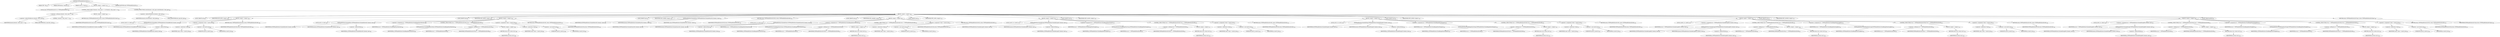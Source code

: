 digraph "TIFFReadDirEntryShort" {  
"78881" [label = <(METHOD,TIFFReadDirEntryShort)<SUB>477</SUB>> ]
"78882" [label = <(PARAM,TIFF *tif)<SUB>478</SUB>> ]
"78883" [label = <(PARAM,TIFFDirEntry *direntry)<SUB>478</SUB>> ]
"78884" [label = <(PARAM,uint16_t *value)<SUB>478</SUB>> ]
"78885" [label = <(BLOCK,&lt;empty&gt;,&lt;empty&gt;)<SUB>479</SUB>> ]
"78886" [label = <(LOCAL,enum TIFFReadDirEntryErr err: TIFFReadDirEntryErr)<SUB>480</SUB>> ]
"78887" [label = <(CONTROL_STRUCTURE,if (direntry-&gt;tdir_count != 1),if (direntry-&gt;tdir_count != 1))<SUB>481</SUB>> ]
"78888" [label = <(&lt;operator&gt;.notEquals,direntry-&gt;tdir_count != 1)<SUB>481</SUB>> ]
"78889" [label = <(&lt;operator&gt;.indirectFieldAccess,direntry-&gt;tdir_count)<SUB>481</SUB>> ]
"78890" [label = <(IDENTIFIER,direntry,direntry-&gt;tdir_count != 1)<SUB>481</SUB>> ]
"78891" [label = <(FIELD_IDENTIFIER,tdir_count,tdir_count)<SUB>481</SUB>> ]
"78892" [label = <(LITERAL,1,direntry-&gt;tdir_count != 1)<SUB>481</SUB>> ]
"78893" [label = <(BLOCK,&lt;empty&gt;,&lt;empty&gt;)<SUB>482</SUB>> ]
"78894" [label = <(RETURN,return (TIFFReadDirEntryErrCount);,return (TIFFReadDirEntryErrCount);)<SUB>482</SUB>> ]
"78895" [label = <(IDENTIFIER,TIFFReadDirEntryErrCount,return (TIFFReadDirEntryErrCount);)<SUB>482</SUB>> ]
"78896" [label = <(CONTROL_STRUCTURE,switch(direntry-&gt;tdir_type),switch(direntry-&gt;tdir_type))<SUB>483</SUB>> ]
"78897" [label = <(&lt;operator&gt;.indirectFieldAccess,direntry-&gt;tdir_type)<SUB>483</SUB>> ]
"78898" [label = <(IDENTIFIER,direntry,switch(direntry-&gt;tdir_type))<SUB>483</SUB>> ]
"78899" [label = <(FIELD_IDENTIFIER,tdir_type,tdir_type)<SUB>483</SUB>> ]
"78900" [label = <(BLOCK,&lt;empty&gt;,&lt;empty&gt;)<SUB>484</SUB>> ]
"78901" [label = <(JUMP_TARGET,case)<SUB>485</SUB>> ]
"78902" [label = <(IDENTIFIER,TIFF_BYTE,&lt;empty&gt;)<SUB>485</SUB>> ]
"78903" [label = <(BLOCK,&lt;empty&gt;,&lt;empty&gt;)<SUB>486</SUB>> ]
"78904" [label = <(LOCAL,uint8_t m: uint8_t)<SUB>487</SUB>> ]
"78905" [label = <(TIFFReadDirEntryCheckedByte,TIFFReadDirEntryCheckedByte(tif, direntry, &amp;m))<SUB>488</SUB>> ]
"78906" [label = <(IDENTIFIER,tif,TIFFReadDirEntryCheckedByte(tif, direntry, &amp;m))<SUB>488</SUB>> ]
"78907" [label = <(IDENTIFIER,direntry,TIFFReadDirEntryCheckedByte(tif, direntry, &amp;m))<SUB>488</SUB>> ]
"78908" [label = <(&lt;operator&gt;.addressOf,&amp;m)<SUB>488</SUB>> ]
"78909" [label = <(IDENTIFIER,m,TIFFReadDirEntryCheckedByte(tif, direntry, &amp;m))<SUB>488</SUB>> ]
"78910" [label = <(&lt;operator&gt;.assignment,*value = (uint16_t)m)<SUB>489</SUB>> ]
"78911" [label = <(&lt;operator&gt;.indirection,*value)<SUB>489</SUB>> ]
"78912" [label = <(IDENTIFIER,value,*value = (uint16_t)m)<SUB>489</SUB>> ]
"78913" [label = <(&lt;operator&gt;.cast,(uint16_t)m)<SUB>489</SUB>> ]
"78914" [label = <(UNKNOWN,uint16_t,uint16_t)<SUB>489</SUB>> ]
"78915" [label = <(IDENTIFIER,m,(uint16_t)m)<SUB>489</SUB>> ]
"78916" [label = <(RETURN,return (TIFFReadDirEntryErrOk);,return (TIFFReadDirEntryErrOk);)<SUB>490</SUB>> ]
"78917" [label = <(IDENTIFIER,TIFFReadDirEntryErrOk,return (TIFFReadDirEntryErrOk);)<SUB>490</SUB>> ]
"78918" [label = <(JUMP_TARGET,case)<SUB>492</SUB>> ]
"78919" [label = <(IDENTIFIER,TIFF_SBYTE,&lt;empty&gt;)<SUB>492</SUB>> ]
"78920" [label = <(BLOCK,&lt;empty&gt;,&lt;empty&gt;)<SUB>493</SUB>> ]
"78921" [label = <(LOCAL,int8_t m: int8_t)<SUB>494</SUB>> ]
"78922" [label = <(TIFFReadDirEntryCheckedSbyte,TIFFReadDirEntryCheckedSbyte(tif, direntry, &amp;m))<SUB>495</SUB>> ]
"78923" [label = <(IDENTIFIER,tif,TIFFReadDirEntryCheckedSbyte(tif, direntry, &amp;m))<SUB>495</SUB>> ]
"78924" [label = <(IDENTIFIER,direntry,TIFFReadDirEntryCheckedSbyte(tif, direntry, &amp;m))<SUB>495</SUB>> ]
"78925" [label = <(&lt;operator&gt;.addressOf,&amp;m)<SUB>495</SUB>> ]
"78926" [label = <(IDENTIFIER,m,TIFFReadDirEntryCheckedSbyte(tif, direntry, &amp;m))<SUB>495</SUB>> ]
"78927" [label = <(&lt;operator&gt;.assignment,err = TIFFReadDirEntryCheckRangeShortSbyte(m))<SUB>496</SUB>> ]
"78928" [label = <(IDENTIFIER,err,err = TIFFReadDirEntryCheckRangeShortSbyte(m))<SUB>496</SUB>> ]
"78929" [label = <(TIFFReadDirEntryCheckRangeShortSbyte,TIFFReadDirEntryCheckRangeShortSbyte(m))<SUB>496</SUB>> ]
"78930" [label = <(IDENTIFIER,m,TIFFReadDirEntryCheckRangeShortSbyte(m))<SUB>496</SUB>> ]
"78931" [label = <(CONTROL_STRUCTURE,if (err != TIFFReadDirEntryErrOk),if (err != TIFFReadDirEntryErrOk))<SUB>497</SUB>> ]
"78932" [label = <(&lt;operator&gt;.notEquals,err != TIFFReadDirEntryErrOk)<SUB>497</SUB>> ]
"78933" [label = <(IDENTIFIER,err,err != TIFFReadDirEntryErrOk)<SUB>497</SUB>> ]
"78934" [label = <(IDENTIFIER,TIFFReadDirEntryErrOk,err != TIFFReadDirEntryErrOk)<SUB>497</SUB>> ]
"78935" [label = <(BLOCK,&lt;empty&gt;,&lt;empty&gt;)<SUB>498</SUB>> ]
"78936" [label = <(RETURN,return (err);,return (err);)<SUB>498</SUB>> ]
"78937" [label = <(IDENTIFIER,err,return (err);)<SUB>498</SUB>> ]
"78938" [label = <(&lt;operator&gt;.assignment,*value = (uint16_t)m)<SUB>499</SUB>> ]
"78939" [label = <(&lt;operator&gt;.indirection,*value)<SUB>499</SUB>> ]
"78940" [label = <(IDENTIFIER,value,*value = (uint16_t)m)<SUB>499</SUB>> ]
"78941" [label = <(&lt;operator&gt;.cast,(uint16_t)m)<SUB>499</SUB>> ]
"78942" [label = <(UNKNOWN,uint16_t,uint16_t)<SUB>499</SUB>> ]
"78943" [label = <(IDENTIFIER,m,(uint16_t)m)<SUB>499</SUB>> ]
"78944" [label = <(RETURN,return (TIFFReadDirEntryErrOk);,return (TIFFReadDirEntryErrOk);)<SUB>500</SUB>> ]
"78945" [label = <(IDENTIFIER,TIFFReadDirEntryErrOk,return (TIFFReadDirEntryErrOk);)<SUB>500</SUB>> ]
"78946" [label = <(JUMP_TARGET,case)<SUB>502</SUB>> ]
"78947" [label = <(IDENTIFIER,TIFF_SHORT,&lt;empty&gt;)<SUB>502</SUB>> ]
"78948" [label = <(TIFFReadDirEntryCheckedShort,TIFFReadDirEntryCheckedShort(tif, direntry, value))<SUB>503</SUB>> ]
"78949" [label = <(IDENTIFIER,tif,TIFFReadDirEntryCheckedShort(tif, direntry, value))<SUB>503</SUB>> ]
"78950" [label = <(IDENTIFIER,direntry,TIFFReadDirEntryCheckedShort(tif, direntry, value))<SUB>503</SUB>> ]
"78951" [label = <(IDENTIFIER,value,TIFFReadDirEntryCheckedShort(tif, direntry, value))<SUB>503</SUB>> ]
"78952" [label = <(RETURN,return (TIFFReadDirEntryErrOk);,return (TIFFReadDirEntryErrOk);)<SUB>504</SUB>> ]
"78953" [label = <(IDENTIFIER,TIFFReadDirEntryErrOk,return (TIFFReadDirEntryErrOk);)<SUB>504</SUB>> ]
"78954" [label = <(JUMP_TARGET,case)<SUB>505</SUB>> ]
"78955" [label = <(IDENTIFIER,TIFF_SSHORT,&lt;empty&gt;)<SUB>505</SUB>> ]
"78956" [label = <(BLOCK,&lt;empty&gt;,&lt;empty&gt;)<SUB>506</SUB>> ]
"78957" [label = <(LOCAL,int16_t m: int16_t)<SUB>507</SUB>> ]
"78958" [label = <(TIFFReadDirEntryCheckedSshort,TIFFReadDirEntryCheckedSshort(tif, direntry, &amp;m))<SUB>508</SUB>> ]
"78959" [label = <(IDENTIFIER,tif,TIFFReadDirEntryCheckedSshort(tif, direntry, &amp;m))<SUB>508</SUB>> ]
"78960" [label = <(IDENTIFIER,direntry,TIFFReadDirEntryCheckedSshort(tif, direntry, &amp;m))<SUB>508</SUB>> ]
"78961" [label = <(&lt;operator&gt;.addressOf,&amp;m)<SUB>508</SUB>> ]
"78962" [label = <(IDENTIFIER,m,TIFFReadDirEntryCheckedSshort(tif, direntry, &amp;m))<SUB>508</SUB>> ]
"78963" [label = <(&lt;operator&gt;.assignment,err = TIFFReadDirEntryCheckRangeShortSshort(m))<SUB>509</SUB>> ]
"78964" [label = <(IDENTIFIER,err,err = TIFFReadDirEntryCheckRangeShortSshort(m))<SUB>509</SUB>> ]
"78965" [label = <(TIFFReadDirEntryCheckRangeShortSshort,TIFFReadDirEntryCheckRangeShortSshort(m))<SUB>509</SUB>> ]
"78966" [label = <(IDENTIFIER,m,TIFFReadDirEntryCheckRangeShortSshort(m))<SUB>509</SUB>> ]
"78967" [label = <(CONTROL_STRUCTURE,if (err != TIFFReadDirEntryErrOk),if (err != TIFFReadDirEntryErrOk))<SUB>510</SUB>> ]
"78968" [label = <(&lt;operator&gt;.notEquals,err != TIFFReadDirEntryErrOk)<SUB>510</SUB>> ]
"78969" [label = <(IDENTIFIER,err,err != TIFFReadDirEntryErrOk)<SUB>510</SUB>> ]
"78970" [label = <(IDENTIFIER,TIFFReadDirEntryErrOk,err != TIFFReadDirEntryErrOk)<SUB>510</SUB>> ]
"78971" [label = <(BLOCK,&lt;empty&gt;,&lt;empty&gt;)<SUB>511</SUB>> ]
"78972" [label = <(RETURN,return (err);,return (err);)<SUB>511</SUB>> ]
"78973" [label = <(IDENTIFIER,err,return (err);)<SUB>511</SUB>> ]
"78974" [label = <(&lt;operator&gt;.assignment,*value = (uint16_t)m)<SUB>512</SUB>> ]
"78975" [label = <(&lt;operator&gt;.indirection,*value)<SUB>512</SUB>> ]
"78976" [label = <(IDENTIFIER,value,*value = (uint16_t)m)<SUB>512</SUB>> ]
"78977" [label = <(&lt;operator&gt;.cast,(uint16_t)m)<SUB>512</SUB>> ]
"78978" [label = <(UNKNOWN,uint16_t,uint16_t)<SUB>512</SUB>> ]
"78979" [label = <(IDENTIFIER,m,(uint16_t)m)<SUB>512</SUB>> ]
"78980" [label = <(RETURN,return (TIFFReadDirEntryErrOk);,return (TIFFReadDirEntryErrOk);)<SUB>513</SUB>> ]
"78981" [label = <(IDENTIFIER,TIFFReadDirEntryErrOk,return (TIFFReadDirEntryErrOk);)<SUB>513</SUB>> ]
"78982" [label = <(JUMP_TARGET,case)<SUB>515</SUB>> ]
"78983" [label = <(IDENTIFIER,TIFF_LONG,&lt;empty&gt;)<SUB>515</SUB>> ]
"78984" [label = <(BLOCK,&lt;empty&gt;,&lt;empty&gt;)<SUB>516</SUB>> ]
"78985" [label = <(LOCAL,uint32_t m: uint32_t)<SUB>517</SUB>> ]
"78986" [label = <(TIFFReadDirEntryCheckedLong,TIFFReadDirEntryCheckedLong(tif, direntry, &amp;m))<SUB>518</SUB>> ]
"78987" [label = <(IDENTIFIER,tif,TIFFReadDirEntryCheckedLong(tif, direntry, &amp;m))<SUB>518</SUB>> ]
"78988" [label = <(IDENTIFIER,direntry,TIFFReadDirEntryCheckedLong(tif, direntry, &amp;m))<SUB>518</SUB>> ]
"78989" [label = <(&lt;operator&gt;.addressOf,&amp;m)<SUB>518</SUB>> ]
"78990" [label = <(IDENTIFIER,m,TIFFReadDirEntryCheckedLong(tif, direntry, &amp;m))<SUB>518</SUB>> ]
"78991" [label = <(&lt;operator&gt;.assignment,err = TIFFReadDirEntryCheckRangeShortLong(m))<SUB>519</SUB>> ]
"78992" [label = <(IDENTIFIER,err,err = TIFFReadDirEntryCheckRangeShortLong(m))<SUB>519</SUB>> ]
"78993" [label = <(TIFFReadDirEntryCheckRangeShortLong,TIFFReadDirEntryCheckRangeShortLong(m))<SUB>519</SUB>> ]
"78994" [label = <(IDENTIFIER,m,TIFFReadDirEntryCheckRangeShortLong(m))<SUB>519</SUB>> ]
"78995" [label = <(CONTROL_STRUCTURE,if (err != TIFFReadDirEntryErrOk),if (err != TIFFReadDirEntryErrOk))<SUB>520</SUB>> ]
"78996" [label = <(&lt;operator&gt;.notEquals,err != TIFFReadDirEntryErrOk)<SUB>520</SUB>> ]
"78997" [label = <(IDENTIFIER,err,err != TIFFReadDirEntryErrOk)<SUB>520</SUB>> ]
"78998" [label = <(IDENTIFIER,TIFFReadDirEntryErrOk,err != TIFFReadDirEntryErrOk)<SUB>520</SUB>> ]
"78999" [label = <(BLOCK,&lt;empty&gt;,&lt;empty&gt;)<SUB>521</SUB>> ]
"79000" [label = <(RETURN,return (err);,return (err);)<SUB>521</SUB>> ]
"79001" [label = <(IDENTIFIER,err,return (err);)<SUB>521</SUB>> ]
"79002" [label = <(&lt;operator&gt;.assignment,*value = (uint16_t)m)<SUB>522</SUB>> ]
"79003" [label = <(&lt;operator&gt;.indirection,*value)<SUB>522</SUB>> ]
"79004" [label = <(IDENTIFIER,value,*value = (uint16_t)m)<SUB>522</SUB>> ]
"79005" [label = <(&lt;operator&gt;.cast,(uint16_t)m)<SUB>522</SUB>> ]
"79006" [label = <(UNKNOWN,uint16_t,uint16_t)<SUB>522</SUB>> ]
"79007" [label = <(IDENTIFIER,m,(uint16_t)m)<SUB>522</SUB>> ]
"79008" [label = <(RETURN,return (TIFFReadDirEntryErrOk);,return (TIFFReadDirEntryErrOk);)<SUB>523</SUB>> ]
"79009" [label = <(IDENTIFIER,TIFFReadDirEntryErrOk,return (TIFFReadDirEntryErrOk);)<SUB>523</SUB>> ]
"79010" [label = <(JUMP_TARGET,case)<SUB>525</SUB>> ]
"79011" [label = <(IDENTIFIER,TIFF_SLONG,&lt;empty&gt;)<SUB>525</SUB>> ]
"79012" [label = <(BLOCK,&lt;empty&gt;,&lt;empty&gt;)<SUB>526</SUB>> ]
"79013" [label = <(LOCAL,int32_t m: int32_t)<SUB>527</SUB>> ]
"79014" [label = <(TIFFReadDirEntryCheckedSlong,TIFFReadDirEntryCheckedSlong(tif, direntry, &amp;m))<SUB>528</SUB>> ]
"79015" [label = <(IDENTIFIER,tif,TIFFReadDirEntryCheckedSlong(tif, direntry, &amp;m))<SUB>528</SUB>> ]
"79016" [label = <(IDENTIFIER,direntry,TIFFReadDirEntryCheckedSlong(tif, direntry, &amp;m))<SUB>528</SUB>> ]
"79017" [label = <(&lt;operator&gt;.addressOf,&amp;m)<SUB>528</SUB>> ]
"79018" [label = <(IDENTIFIER,m,TIFFReadDirEntryCheckedSlong(tif, direntry, &amp;m))<SUB>528</SUB>> ]
"79019" [label = <(&lt;operator&gt;.assignment,err = TIFFReadDirEntryCheckRangeShortSlong(m))<SUB>529</SUB>> ]
"79020" [label = <(IDENTIFIER,err,err = TIFFReadDirEntryCheckRangeShortSlong(m))<SUB>529</SUB>> ]
"79021" [label = <(TIFFReadDirEntryCheckRangeShortSlong,TIFFReadDirEntryCheckRangeShortSlong(m))<SUB>529</SUB>> ]
"79022" [label = <(IDENTIFIER,m,TIFFReadDirEntryCheckRangeShortSlong(m))<SUB>529</SUB>> ]
"79023" [label = <(CONTROL_STRUCTURE,if (err != TIFFReadDirEntryErrOk),if (err != TIFFReadDirEntryErrOk))<SUB>530</SUB>> ]
"79024" [label = <(&lt;operator&gt;.notEquals,err != TIFFReadDirEntryErrOk)<SUB>530</SUB>> ]
"79025" [label = <(IDENTIFIER,err,err != TIFFReadDirEntryErrOk)<SUB>530</SUB>> ]
"79026" [label = <(IDENTIFIER,TIFFReadDirEntryErrOk,err != TIFFReadDirEntryErrOk)<SUB>530</SUB>> ]
"79027" [label = <(BLOCK,&lt;empty&gt;,&lt;empty&gt;)<SUB>531</SUB>> ]
"79028" [label = <(RETURN,return (err);,return (err);)<SUB>531</SUB>> ]
"79029" [label = <(IDENTIFIER,err,return (err);)<SUB>531</SUB>> ]
"79030" [label = <(&lt;operator&gt;.assignment,*value = (uint16_t)m)<SUB>532</SUB>> ]
"79031" [label = <(&lt;operator&gt;.indirection,*value)<SUB>532</SUB>> ]
"79032" [label = <(IDENTIFIER,value,*value = (uint16_t)m)<SUB>532</SUB>> ]
"79033" [label = <(&lt;operator&gt;.cast,(uint16_t)m)<SUB>532</SUB>> ]
"79034" [label = <(UNKNOWN,uint16_t,uint16_t)<SUB>532</SUB>> ]
"79035" [label = <(IDENTIFIER,m,(uint16_t)m)<SUB>532</SUB>> ]
"79036" [label = <(RETURN,return (TIFFReadDirEntryErrOk);,return (TIFFReadDirEntryErrOk);)<SUB>533</SUB>> ]
"79037" [label = <(IDENTIFIER,TIFFReadDirEntryErrOk,return (TIFFReadDirEntryErrOk);)<SUB>533</SUB>> ]
"79038" [label = <(JUMP_TARGET,case)<SUB>535</SUB>> ]
"79039" [label = <(IDENTIFIER,TIFF_LONG8,&lt;empty&gt;)<SUB>535</SUB>> ]
"79040" [label = <(BLOCK,&lt;empty&gt;,&lt;empty&gt;)<SUB>536</SUB>> ]
"79041" [label = <(LOCAL,uint64_t m: uint64_t)<SUB>537</SUB>> ]
"79042" [label = <(&lt;operator&gt;.assignment,err = TIFFReadDirEntryCheckedLong8(tif, direntry, &amp;m))<SUB>538</SUB>> ]
"79043" [label = <(IDENTIFIER,err,err = TIFFReadDirEntryCheckedLong8(tif, direntry, &amp;m))<SUB>538</SUB>> ]
"79044" [label = <(TIFFReadDirEntryCheckedLong8,TIFFReadDirEntryCheckedLong8(tif, direntry, &amp;m))<SUB>538</SUB>> ]
"79045" [label = <(IDENTIFIER,tif,TIFFReadDirEntryCheckedLong8(tif, direntry, &amp;m))<SUB>538</SUB>> ]
"79046" [label = <(IDENTIFIER,direntry,TIFFReadDirEntryCheckedLong8(tif, direntry, &amp;m))<SUB>538</SUB>> ]
"79047" [label = <(&lt;operator&gt;.addressOf,&amp;m)<SUB>538</SUB>> ]
"79048" [label = <(IDENTIFIER,m,TIFFReadDirEntryCheckedLong8(tif, direntry, &amp;m))<SUB>538</SUB>> ]
"79049" [label = <(CONTROL_STRUCTURE,if (err != TIFFReadDirEntryErrOk),if (err != TIFFReadDirEntryErrOk))<SUB>539</SUB>> ]
"79050" [label = <(&lt;operator&gt;.notEquals,err != TIFFReadDirEntryErrOk)<SUB>539</SUB>> ]
"79051" [label = <(IDENTIFIER,err,err != TIFFReadDirEntryErrOk)<SUB>539</SUB>> ]
"79052" [label = <(IDENTIFIER,TIFFReadDirEntryErrOk,err != TIFFReadDirEntryErrOk)<SUB>539</SUB>> ]
"79053" [label = <(BLOCK,&lt;empty&gt;,&lt;empty&gt;)<SUB>540</SUB>> ]
"79054" [label = <(RETURN,return (err);,return (err);)<SUB>540</SUB>> ]
"79055" [label = <(IDENTIFIER,err,return (err);)<SUB>540</SUB>> ]
"79056" [label = <(&lt;operator&gt;.assignment,err = TIFFReadDirEntryCheckRangeShortLong8(m))<SUB>541</SUB>> ]
"79057" [label = <(IDENTIFIER,err,err = TIFFReadDirEntryCheckRangeShortLong8(m))<SUB>541</SUB>> ]
"79058" [label = <(TIFFReadDirEntryCheckRangeShortLong8,TIFFReadDirEntryCheckRangeShortLong8(m))<SUB>541</SUB>> ]
"79059" [label = <(IDENTIFIER,m,TIFFReadDirEntryCheckRangeShortLong8(m))<SUB>541</SUB>> ]
"79060" [label = <(CONTROL_STRUCTURE,if (err != TIFFReadDirEntryErrOk),if (err != TIFFReadDirEntryErrOk))<SUB>542</SUB>> ]
"79061" [label = <(&lt;operator&gt;.notEquals,err != TIFFReadDirEntryErrOk)<SUB>542</SUB>> ]
"79062" [label = <(IDENTIFIER,err,err != TIFFReadDirEntryErrOk)<SUB>542</SUB>> ]
"79063" [label = <(IDENTIFIER,TIFFReadDirEntryErrOk,err != TIFFReadDirEntryErrOk)<SUB>542</SUB>> ]
"79064" [label = <(BLOCK,&lt;empty&gt;,&lt;empty&gt;)<SUB>543</SUB>> ]
"79065" [label = <(RETURN,return (err);,return (err);)<SUB>543</SUB>> ]
"79066" [label = <(IDENTIFIER,err,return (err);)<SUB>543</SUB>> ]
"79067" [label = <(&lt;operator&gt;.assignment,*value = (uint16_t)m)<SUB>544</SUB>> ]
"79068" [label = <(&lt;operator&gt;.indirection,*value)<SUB>544</SUB>> ]
"79069" [label = <(IDENTIFIER,value,*value = (uint16_t)m)<SUB>544</SUB>> ]
"79070" [label = <(&lt;operator&gt;.cast,(uint16_t)m)<SUB>544</SUB>> ]
"79071" [label = <(UNKNOWN,uint16_t,uint16_t)<SUB>544</SUB>> ]
"79072" [label = <(IDENTIFIER,m,(uint16_t)m)<SUB>544</SUB>> ]
"79073" [label = <(RETURN,return (TIFFReadDirEntryErrOk);,return (TIFFReadDirEntryErrOk);)<SUB>545</SUB>> ]
"79074" [label = <(IDENTIFIER,TIFFReadDirEntryErrOk,return (TIFFReadDirEntryErrOk);)<SUB>545</SUB>> ]
"79075" [label = <(JUMP_TARGET,case)<SUB>547</SUB>> ]
"79076" [label = <(IDENTIFIER,TIFF_SLONG8,&lt;empty&gt;)<SUB>547</SUB>> ]
"79077" [label = <(BLOCK,&lt;empty&gt;,&lt;empty&gt;)<SUB>548</SUB>> ]
"79078" [label = <(LOCAL,int64_t m: int64_t)<SUB>549</SUB>> ]
"79079" [label = <(&lt;operator&gt;.assignment,err = TIFFReadDirEntryCheckedSlong8(tif, direntry, &amp;m))<SUB>550</SUB>> ]
"79080" [label = <(IDENTIFIER,err,err = TIFFReadDirEntryCheckedSlong8(tif, direntry, &amp;m))<SUB>550</SUB>> ]
"79081" [label = <(TIFFReadDirEntryCheckedSlong8,TIFFReadDirEntryCheckedSlong8(tif, direntry, &amp;m))<SUB>550</SUB>> ]
"79082" [label = <(IDENTIFIER,tif,TIFFReadDirEntryCheckedSlong8(tif, direntry, &amp;m))<SUB>550</SUB>> ]
"79083" [label = <(IDENTIFIER,direntry,TIFFReadDirEntryCheckedSlong8(tif, direntry, &amp;m))<SUB>550</SUB>> ]
"79084" [label = <(&lt;operator&gt;.addressOf,&amp;m)<SUB>550</SUB>> ]
"79085" [label = <(IDENTIFIER,m,TIFFReadDirEntryCheckedSlong8(tif, direntry, &amp;m))<SUB>550</SUB>> ]
"79086" [label = <(CONTROL_STRUCTURE,if (err != TIFFReadDirEntryErrOk),if (err != TIFFReadDirEntryErrOk))<SUB>551</SUB>> ]
"79087" [label = <(&lt;operator&gt;.notEquals,err != TIFFReadDirEntryErrOk)<SUB>551</SUB>> ]
"79088" [label = <(IDENTIFIER,err,err != TIFFReadDirEntryErrOk)<SUB>551</SUB>> ]
"79089" [label = <(IDENTIFIER,TIFFReadDirEntryErrOk,err != TIFFReadDirEntryErrOk)<SUB>551</SUB>> ]
"79090" [label = <(BLOCK,&lt;empty&gt;,&lt;empty&gt;)<SUB>552</SUB>> ]
"79091" [label = <(RETURN,return (err);,return (err);)<SUB>552</SUB>> ]
"79092" [label = <(IDENTIFIER,err,return (err);)<SUB>552</SUB>> ]
"79093" [label = <(&lt;operator&gt;.assignment,err = TIFFReadDirEntryCheckRangeShortSlong8(m))<SUB>553</SUB>> ]
"79094" [label = <(IDENTIFIER,err,err = TIFFReadDirEntryCheckRangeShortSlong8(m))<SUB>553</SUB>> ]
"79095" [label = <(TIFFReadDirEntryCheckRangeShortSlong8,TIFFReadDirEntryCheckRangeShortSlong8(m))<SUB>553</SUB>> ]
"79096" [label = <(IDENTIFIER,m,TIFFReadDirEntryCheckRangeShortSlong8(m))<SUB>553</SUB>> ]
"79097" [label = <(CONTROL_STRUCTURE,if (err != TIFFReadDirEntryErrOk),if (err != TIFFReadDirEntryErrOk))<SUB>554</SUB>> ]
"79098" [label = <(&lt;operator&gt;.notEquals,err != TIFFReadDirEntryErrOk)<SUB>554</SUB>> ]
"79099" [label = <(IDENTIFIER,err,err != TIFFReadDirEntryErrOk)<SUB>554</SUB>> ]
"79100" [label = <(IDENTIFIER,TIFFReadDirEntryErrOk,err != TIFFReadDirEntryErrOk)<SUB>554</SUB>> ]
"79101" [label = <(BLOCK,&lt;empty&gt;,&lt;empty&gt;)<SUB>555</SUB>> ]
"79102" [label = <(RETURN,return (err);,return (err);)<SUB>555</SUB>> ]
"79103" [label = <(IDENTIFIER,err,return (err);)<SUB>555</SUB>> ]
"79104" [label = <(&lt;operator&gt;.assignment,*value = (uint16_t)m)<SUB>556</SUB>> ]
"79105" [label = <(&lt;operator&gt;.indirection,*value)<SUB>556</SUB>> ]
"79106" [label = <(IDENTIFIER,value,*value = (uint16_t)m)<SUB>556</SUB>> ]
"79107" [label = <(&lt;operator&gt;.cast,(uint16_t)m)<SUB>556</SUB>> ]
"79108" [label = <(UNKNOWN,uint16_t,uint16_t)<SUB>556</SUB>> ]
"79109" [label = <(IDENTIFIER,m,(uint16_t)m)<SUB>556</SUB>> ]
"79110" [label = <(RETURN,return (TIFFReadDirEntryErrOk);,return (TIFFReadDirEntryErrOk);)<SUB>557</SUB>> ]
"79111" [label = <(IDENTIFIER,TIFFReadDirEntryErrOk,return (TIFFReadDirEntryErrOk);)<SUB>557</SUB>> ]
"79112" [label = <(JUMP_TARGET,default)<SUB>559</SUB>> ]
"79113" [label = <(RETURN,return (TIFFReadDirEntryErrType);,return (TIFFReadDirEntryErrType);)<SUB>560</SUB>> ]
"79114" [label = <(IDENTIFIER,TIFFReadDirEntryErrType,return (TIFFReadDirEntryErrType);)<SUB>560</SUB>> ]
"79115" [label = <(METHOD_RETURN,enum TIFFReadDirEntryErr)<SUB>477</SUB>> ]
  "78881" -> "78882" 
  "78881" -> "78883" 
  "78881" -> "78884" 
  "78881" -> "78885" 
  "78881" -> "79115" 
  "78885" -> "78886" 
  "78885" -> "78887" 
  "78885" -> "78896" 
  "78887" -> "78888" 
  "78887" -> "78893" 
  "78888" -> "78889" 
  "78888" -> "78892" 
  "78889" -> "78890" 
  "78889" -> "78891" 
  "78893" -> "78894" 
  "78894" -> "78895" 
  "78896" -> "78897" 
  "78896" -> "78900" 
  "78897" -> "78898" 
  "78897" -> "78899" 
  "78900" -> "78901" 
  "78900" -> "78902" 
  "78900" -> "78903" 
  "78900" -> "78918" 
  "78900" -> "78919" 
  "78900" -> "78920" 
  "78900" -> "78946" 
  "78900" -> "78947" 
  "78900" -> "78948" 
  "78900" -> "78952" 
  "78900" -> "78954" 
  "78900" -> "78955" 
  "78900" -> "78956" 
  "78900" -> "78982" 
  "78900" -> "78983" 
  "78900" -> "78984" 
  "78900" -> "79010" 
  "78900" -> "79011" 
  "78900" -> "79012" 
  "78900" -> "79038" 
  "78900" -> "79039" 
  "78900" -> "79040" 
  "78900" -> "79075" 
  "78900" -> "79076" 
  "78900" -> "79077" 
  "78900" -> "79112" 
  "78900" -> "79113" 
  "78903" -> "78904" 
  "78903" -> "78905" 
  "78903" -> "78910" 
  "78903" -> "78916" 
  "78905" -> "78906" 
  "78905" -> "78907" 
  "78905" -> "78908" 
  "78908" -> "78909" 
  "78910" -> "78911" 
  "78910" -> "78913" 
  "78911" -> "78912" 
  "78913" -> "78914" 
  "78913" -> "78915" 
  "78916" -> "78917" 
  "78920" -> "78921" 
  "78920" -> "78922" 
  "78920" -> "78927" 
  "78920" -> "78931" 
  "78920" -> "78938" 
  "78920" -> "78944" 
  "78922" -> "78923" 
  "78922" -> "78924" 
  "78922" -> "78925" 
  "78925" -> "78926" 
  "78927" -> "78928" 
  "78927" -> "78929" 
  "78929" -> "78930" 
  "78931" -> "78932" 
  "78931" -> "78935" 
  "78932" -> "78933" 
  "78932" -> "78934" 
  "78935" -> "78936" 
  "78936" -> "78937" 
  "78938" -> "78939" 
  "78938" -> "78941" 
  "78939" -> "78940" 
  "78941" -> "78942" 
  "78941" -> "78943" 
  "78944" -> "78945" 
  "78948" -> "78949" 
  "78948" -> "78950" 
  "78948" -> "78951" 
  "78952" -> "78953" 
  "78956" -> "78957" 
  "78956" -> "78958" 
  "78956" -> "78963" 
  "78956" -> "78967" 
  "78956" -> "78974" 
  "78956" -> "78980" 
  "78958" -> "78959" 
  "78958" -> "78960" 
  "78958" -> "78961" 
  "78961" -> "78962" 
  "78963" -> "78964" 
  "78963" -> "78965" 
  "78965" -> "78966" 
  "78967" -> "78968" 
  "78967" -> "78971" 
  "78968" -> "78969" 
  "78968" -> "78970" 
  "78971" -> "78972" 
  "78972" -> "78973" 
  "78974" -> "78975" 
  "78974" -> "78977" 
  "78975" -> "78976" 
  "78977" -> "78978" 
  "78977" -> "78979" 
  "78980" -> "78981" 
  "78984" -> "78985" 
  "78984" -> "78986" 
  "78984" -> "78991" 
  "78984" -> "78995" 
  "78984" -> "79002" 
  "78984" -> "79008" 
  "78986" -> "78987" 
  "78986" -> "78988" 
  "78986" -> "78989" 
  "78989" -> "78990" 
  "78991" -> "78992" 
  "78991" -> "78993" 
  "78993" -> "78994" 
  "78995" -> "78996" 
  "78995" -> "78999" 
  "78996" -> "78997" 
  "78996" -> "78998" 
  "78999" -> "79000" 
  "79000" -> "79001" 
  "79002" -> "79003" 
  "79002" -> "79005" 
  "79003" -> "79004" 
  "79005" -> "79006" 
  "79005" -> "79007" 
  "79008" -> "79009" 
  "79012" -> "79013" 
  "79012" -> "79014" 
  "79012" -> "79019" 
  "79012" -> "79023" 
  "79012" -> "79030" 
  "79012" -> "79036" 
  "79014" -> "79015" 
  "79014" -> "79016" 
  "79014" -> "79017" 
  "79017" -> "79018" 
  "79019" -> "79020" 
  "79019" -> "79021" 
  "79021" -> "79022" 
  "79023" -> "79024" 
  "79023" -> "79027" 
  "79024" -> "79025" 
  "79024" -> "79026" 
  "79027" -> "79028" 
  "79028" -> "79029" 
  "79030" -> "79031" 
  "79030" -> "79033" 
  "79031" -> "79032" 
  "79033" -> "79034" 
  "79033" -> "79035" 
  "79036" -> "79037" 
  "79040" -> "79041" 
  "79040" -> "79042" 
  "79040" -> "79049" 
  "79040" -> "79056" 
  "79040" -> "79060" 
  "79040" -> "79067" 
  "79040" -> "79073" 
  "79042" -> "79043" 
  "79042" -> "79044" 
  "79044" -> "79045" 
  "79044" -> "79046" 
  "79044" -> "79047" 
  "79047" -> "79048" 
  "79049" -> "79050" 
  "79049" -> "79053" 
  "79050" -> "79051" 
  "79050" -> "79052" 
  "79053" -> "79054" 
  "79054" -> "79055" 
  "79056" -> "79057" 
  "79056" -> "79058" 
  "79058" -> "79059" 
  "79060" -> "79061" 
  "79060" -> "79064" 
  "79061" -> "79062" 
  "79061" -> "79063" 
  "79064" -> "79065" 
  "79065" -> "79066" 
  "79067" -> "79068" 
  "79067" -> "79070" 
  "79068" -> "79069" 
  "79070" -> "79071" 
  "79070" -> "79072" 
  "79073" -> "79074" 
  "79077" -> "79078" 
  "79077" -> "79079" 
  "79077" -> "79086" 
  "79077" -> "79093" 
  "79077" -> "79097" 
  "79077" -> "79104" 
  "79077" -> "79110" 
  "79079" -> "79080" 
  "79079" -> "79081" 
  "79081" -> "79082" 
  "79081" -> "79083" 
  "79081" -> "79084" 
  "79084" -> "79085" 
  "79086" -> "79087" 
  "79086" -> "79090" 
  "79087" -> "79088" 
  "79087" -> "79089" 
  "79090" -> "79091" 
  "79091" -> "79092" 
  "79093" -> "79094" 
  "79093" -> "79095" 
  "79095" -> "79096" 
  "79097" -> "79098" 
  "79097" -> "79101" 
  "79098" -> "79099" 
  "79098" -> "79100" 
  "79101" -> "79102" 
  "79102" -> "79103" 
  "79104" -> "79105" 
  "79104" -> "79107" 
  "79105" -> "79106" 
  "79107" -> "79108" 
  "79107" -> "79109" 
  "79110" -> "79111" 
  "79113" -> "79114" 
}
